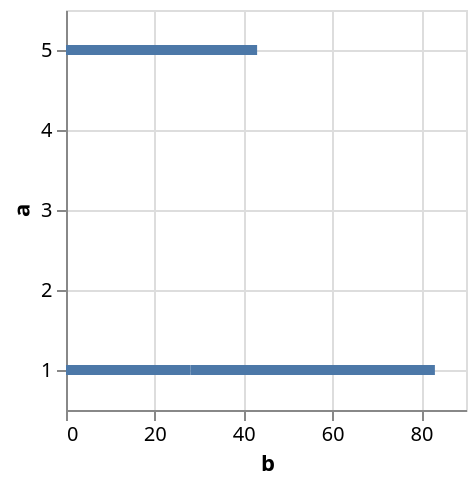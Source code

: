 {
  "$schema": "https://vega.github.io/schema/vega-lite/v6.json",
  "description": "A simple bar chart with embedded data.",
  "data": {
    "values": [
      {"a": 1, "b": 28}, {"a": 1, "b": 55}, {"a": 5, "b": 43}
    ]
  },
  "mark": {"type": "bar", "orient": "horizontal"},
  "encoding": {
    "y": {"field": "a", "type": "quantitative", "axis": {"labelAngle": 0}},
    "x": {"field": "b", "type": "quantitative"}
  }
}
